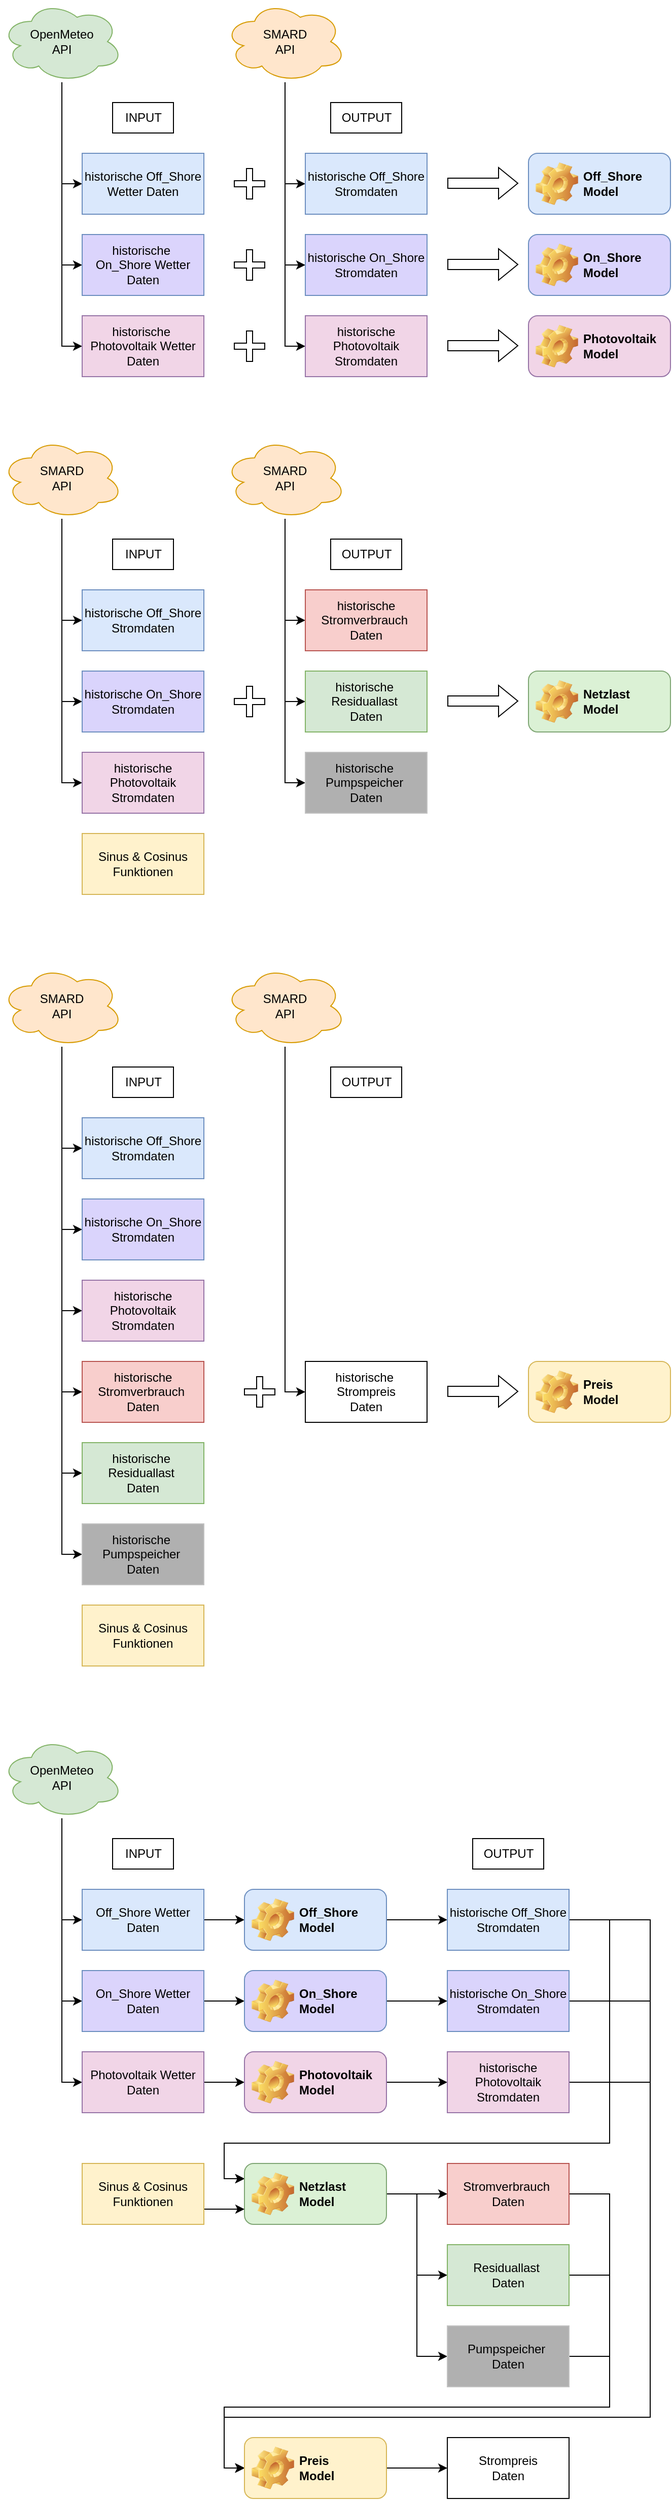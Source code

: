 <mxfile version="22.1.18" type="github">
  <diagram name="Seite-1" id="h_aolHuRf2uVVvUkTN-p">
    <mxGraphModel dx="1380" dy="741" grid="1" gridSize="10" guides="1" tooltips="1" connect="1" arrows="1" fold="1" page="1" pageScale="1" pageWidth="827" pageHeight="1169" math="0" shadow="0">
      <root>
        <mxCell id="0" />
        <mxCell id="1" parent="0" />
        <mxCell id="WT3FOVsXD3ykE8AdMwVh-34" style="edgeStyle=orthogonalEdgeStyle;rounded=0;orthogonalLoop=1;jettySize=auto;html=1;entryX=0;entryY=0.5;entryDx=0;entryDy=0;" parent="1" source="WT3FOVsXD3ykE8AdMwVh-1" target="WT3FOVsXD3ykE8AdMwVh-5" edge="1">
          <mxGeometry relative="1" as="geometry" />
        </mxCell>
        <mxCell id="WT3FOVsXD3ykE8AdMwVh-35" style="edgeStyle=orthogonalEdgeStyle;rounded=0;orthogonalLoop=1;jettySize=auto;html=1;entryX=0;entryY=0.5;entryDx=0;entryDy=0;" parent="1" source="WT3FOVsXD3ykE8AdMwVh-1" target="WT3FOVsXD3ykE8AdMwVh-6" edge="1">
          <mxGeometry relative="1" as="geometry" />
        </mxCell>
        <mxCell id="WT3FOVsXD3ykE8AdMwVh-36" style="edgeStyle=orthogonalEdgeStyle;rounded=0;orthogonalLoop=1;jettySize=auto;html=1;entryX=0;entryY=0.5;entryDx=0;entryDy=0;" parent="1" source="WT3FOVsXD3ykE8AdMwVh-1" target="WT3FOVsXD3ykE8AdMwVh-7" edge="1">
          <mxGeometry relative="1" as="geometry" />
        </mxCell>
        <mxCell id="WT3FOVsXD3ykE8AdMwVh-1" value="OpenMeteo&lt;br&gt;API" style="ellipse;shape=cloud;whiteSpace=wrap;html=1;fillColor=#d5e8d4;fillStyle=auto;strokeColor=#82b366;" parent="1" vertex="1">
          <mxGeometry y="50" width="120" height="80" as="geometry" />
        </mxCell>
        <mxCell id="WT3FOVsXD3ykE8AdMwVh-5" value="historische Off_Shore Wetter Daten" style="rounded=0;whiteSpace=wrap;html=1;fillColor=#dae8fc;strokeColor=#6c8ebf;" parent="1" vertex="1">
          <mxGeometry x="80" y="200" width="120" height="60" as="geometry" />
        </mxCell>
        <mxCell id="WT3FOVsXD3ykE8AdMwVh-6" value="historische&amp;nbsp; On_Shore Wetter Daten" style="rounded=0;whiteSpace=wrap;html=1;fillColor=#dbd4fc;strokeColor=#6c8ebf;" parent="1" vertex="1">
          <mxGeometry x="80" y="280" width="120" height="60" as="geometry" />
        </mxCell>
        <mxCell id="WT3FOVsXD3ykE8AdMwVh-7" value="historische&amp;nbsp; Photovoltaik Wetter Daten" style="rounded=0;whiteSpace=wrap;html=1;fillColor=#f1d5e7;strokeColor=#9673a6;" parent="1" vertex="1">
          <mxGeometry x="80" y="360" width="120" height="60" as="geometry" />
        </mxCell>
        <mxCell id="WT3FOVsXD3ykE8AdMwVh-9" value="Off_Shore Model" style="label;whiteSpace=wrap;html=1;image=img/clipart/Gear_128x128.png;fillColor=#dae8fc;strokeColor=#6c8ebf;" parent="1" vertex="1">
          <mxGeometry x="520" y="200" width="140" height="60" as="geometry" />
        </mxCell>
        <mxCell id="WT3FOVsXD3ykE8AdMwVh-10" value="On_Shore Model" style="label;whiteSpace=wrap;html=1;image=img/clipart/Gear_128x128.png;fillColor=#dad4fc;strokeColor=#6c8ebf;" parent="1" vertex="1">
          <mxGeometry x="520" y="280" width="140" height="60" as="geometry" />
        </mxCell>
        <mxCell id="WT3FOVsXD3ykE8AdMwVh-11" value="Photovoltaik Model" style="label;whiteSpace=wrap;html=1;image=img/clipart/Gear_128x128.png;fillColor=#f1d5e7;strokeColor=#9673a6;" parent="1" vertex="1">
          <mxGeometry x="520" y="360" width="140" height="60" as="geometry" />
        </mxCell>
        <mxCell id="WT3FOVsXD3ykE8AdMwVh-38" style="edgeStyle=orthogonalEdgeStyle;rounded=0;orthogonalLoop=1;jettySize=auto;html=1;entryX=0;entryY=0.5;entryDx=0;entryDy=0;" parent="1" source="WT3FOVsXD3ykE8AdMwVh-22" target="WT3FOVsXD3ykE8AdMwVh-24" edge="1">
          <mxGeometry relative="1" as="geometry" />
        </mxCell>
        <mxCell id="WT3FOVsXD3ykE8AdMwVh-39" style="edgeStyle=orthogonalEdgeStyle;rounded=0;orthogonalLoop=1;jettySize=auto;html=1;entryX=0;entryY=0.5;entryDx=0;entryDy=0;" parent="1" source="WT3FOVsXD3ykE8AdMwVh-22" target="WT3FOVsXD3ykE8AdMwVh-25" edge="1">
          <mxGeometry relative="1" as="geometry" />
        </mxCell>
        <mxCell id="WT3FOVsXD3ykE8AdMwVh-40" style="edgeStyle=orthogonalEdgeStyle;rounded=0;orthogonalLoop=1;jettySize=auto;html=1;entryX=0;entryY=0.5;entryDx=0;entryDy=0;" parent="1" source="WT3FOVsXD3ykE8AdMwVh-22" target="WT3FOVsXD3ykE8AdMwVh-26" edge="1">
          <mxGeometry relative="1" as="geometry" />
        </mxCell>
        <mxCell id="WT3FOVsXD3ykE8AdMwVh-22" value="SMARD&lt;br&gt;API" style="ellipse;shape=cloud;whiteSpace=wrap;html=1;fillColor=#ffe6cc;strokeColor=#d79b00;" parent="1" vertex="1">
          <mxGeometry x="220" y="50" width="120" height="80" as="geometry" />
        </mxCell>
        <mxCell id="WT3FOVsXD3ykE8AdMwVh-24" value="historische Off_Shore Stromdaten" style="rounded=0;whiteSpace=wrap;html=1;fillColor=#dae8fc;strokeColor=#6c8ebf;" parent="1" vertex="1">
          <mxGeometry x="300" y="200" width="120" height="60" as="geometry" />
        </mxCell>
        <mxCell id="WT3FOVsXD3ykE8AdMwVh-25" value="historische On_Shore Stromdaten" style="rounded=0;whiteSpace=wrap;html=1;fillColor=#dad4fc;strokeColor=#6c8ebf;" parent="1" vertex="1">
          <mxGeometry x="300" y="280" width="120" height="60" as="geometry" />
        </mxCell>
        <mxCell id="WT3FOVsXD3ykE8AdMwVh-26" value="historische Photovoltaik Stromdaten" style="rounded=0;whiteSpace=wrap;html=1;fillColor=#f1d5e7;strokeColor=#9673a6;" parent="1" vertex="1">
          <mxGeometry x="300" y="360" width="120" height="60" as="geometry" />
        </mxCell>
        <mxCell id="WT3FOVsXD3ykE8AdMwVh-37" value="INPUT" style="text;html=1;align=center;verticalAlign=middle;resizable=0;points=[];autosize=1;strokeColor=default;" parent="1" vertex="1">
          <mxGeometry x="110" y="150" width="60" height="30" as="geometry" />
        </mxCell>
        <mxCell id="WT3FOVsXD3ykE8AdMwVh-41" value="OUTPUT" style="text;html=1;align=center;verticalAlign=middle;resizable=0;points=[];autosize=1;strokeColor=default;fillColor=none;" parent="1" vertex="1">
          <mxGeometry x="325" y="150" width="70" height="30" as="geometry" />
        </mxCell>
        <mxCell id="WT3FOVsXD3ykE8AdMwVh-42" value="" style="shape=cross;whiteSpace=wrap;html=1;" parent="1" vertex="1">
          <mxGeometry x="230" y="295" width="30" height="30" as="geometry" />
        </mxCell>
        <mxCell id="WT3FOVsXD3ykE8AdMwVh-44" value="" style="shape=cross;whiteSpace=wrap;html=1;" parent="1" vertex="1">
          <mxGeometry x="230" y="215" width="30" height="30" as="geometry" />
        </mxCell>
        <mxCell id="WT3FOVsXD3ykE8AdMwVh-45" value="" style="shape=cross;whiteSpace=wrap;html=1;" parent="1" vertex="1">
          <mxGeometry x="230" y="375" width="30" height="30" as="geometry" />
        </mxCell>
        <mxCell id="WT3FOVsXD3ykE8AdMwVh-48" value="" style="shape=flexArrow;endArrow=classic;html=1;rounded=0;" parent="1" edge="1">
          <mxGeometry width="50" height="50" relative="1" as="geometry">
            <mxPoint x="440" y="229.5" as="sourcePoint" />
            <mxPoint x="510" y="229.5" as="targetPoint" />
          </mxGeometry>
        </mxCell>
        <mxCell id="WT3FOVsXD3ykE8AdMwVh-53" value="" style="shape=flexArrow;endArrow=classic;html=1;rounded=0;" parent="1" edge="1">
          <mxGeometry width="50" height="50" relative="1" as="geometry">
            <mxPoint x="440" y="309.5" as="sourcePoint" />
            <mxPoint x="510" y="309.5" as="targetPoint" />
          </mxGeometry>
        </mxCell>
        <mxCell id="WT3FOVsXD3ykE8AdMwVh-54" value="" style="shape=flexArrow;endArrow=classic;html=1;rounded=0;" parent="1" edge="1">
          <mxGeometry width="50" height="50" relative="1" as="geometry">
            <mxPoint x="440" y="389.5" as="sourcePoint" />
            <mxPoint x="510" y="389.5" as="targetPoint" />
          </mxGeometry>
        </mxCell>
        <mxCell id="WT3FOVsXD3ykE8AdMwVh-55" style="edgeStyle=orthogonalEdgeStyle;rounded=0;orthogonalLoop=1;jettySize=auto;html=1;entryX=0;entryY=0.5;entryDx=0;entryDy=0;" parent="1" source="WT3FOVsXD3ykE8AdMwVh-58" target="WT3FOVsXD3ykE8AdMwVh-59" edge="1">
          <mxGeometry relative="1" as="geometry" />
        </mxCell>
        <mxCell id="WT3FOVsXD3ykE8AdMwVh-56" style="edgeStyle=orthogonalEdgeStyle;rounded=0;orthogonalLoop=1;jettySize=auto;html=1;entryX=0;entryY=0.5;entryDx=0;entryDy=0;" parent="1" source="WT3FOVsXD3ykE8AdMwVh-58" target="WT3FOVsXD3ykE8AdMwVh-60" edge="1">
          <mxGeometry relative="1" as="geometry" />
        </mxCell>
        <mxCell id="WT3FOVsXD3ykE8AdMwVh-57" style="edgeStyle=orthogonalEdgeStyle;rounded=0;orthogonalLoop=1;jettySize=auto;html=1;entryX=0;entryY=0.5;entryDx=0;entryDy=0;" parent="1" source="WT3FOVsXD3ykE8AdMwVh-58" target="WT3FOVsXD3ykE8AdMwVh-61" edge="1">
          <mxGeometry relative="1" as="geometry" />
        </mxCell>
        <mxCell id="WT3FOVsXD3ykE8AdMwVh-58" value="SMARD&lt;br&gt;API" style="ellipse;shape=cloud;whiteSpace=wrap;html=1;fillColor=#ffe6cc;strokeColor=#d79b00;" parent="1" vertex="1">
          <mxGeometry y="480" width="120" height="80" as="geometry" />
        </mxCell>
        <mxCell id="WT3FOVsXD3ykE8AdMwVh-59" value="historische Off_Shore Stromdaten" style="rounded=0;whiteSpace=wrap;html=1;fillColor=#dae8fc;strokeColor=#6c8ebf;" parent="1" vertex="1">
          <mxGeometry x="80" y="630" width="120" height="60" as="geometry" />
        </mxCell>
        <mxCell id="WT3FOVsXD3ykE8AdMwVh-60" value="historische On_Shore Stromdaten" style="rounded=0;whiteSpace=wrap;html=1;fillColor=#dad4fc;strokeColor=#6c8ebf;" parent="1" vertex="1">
          <mxGeometry x="80" y="710" width="120" height="60" as="geometry" />
        </mxCell>
        <mxCell id="WT3FOVsXD3ykE8AdMwVh-61" value="historische Photovoltaik Stromdaten" style="rounded=0;whiteSpace=wrap;html=1;fillColor=#f1d5e7;strokeColor=#9673a6;" parent="1" vertex="1">
          <mxGeometry x="80" y="790" width="120" height="60" as="geometry" />
        </mxCell>
        <mxCell id="WT3FOVsXD3ykE8AdMwVh-62" value="INPUT" style="text;html=1;align=center;verticalAlign=middle;resizable=0;points=[];autosize=1;strokeColor=default;fillColor=none;" parent="1" vertex="1">
          <mxGeometry x="110" y="580" width="60" height="30" as="geometry" />
        </mxCell>
        <mxCell id="WT3FOVsXD3ykE8AdMwVh-66" style="edgeStyle=orthogonalEdgeStyle;rounded=0;orthogonalLoop=1;jettySize=auto;html=1;entryX=0;entryY=0.5;entryDx=0;entryDy=0;" parent="1" source="WT3FOVsXD3ykE8AdMwVh-69" target="WT3FOVsXD3ykE8AdMwVh-70" edge="1">
          <mxGeometry relative="1" as="geometry" />
        </mxCell>
        <mxCell id="WT3FOVsXD3ykE8AdMwVh-67" style="edgeStyle=orthogonalEdgeStyle;rounded=0;orthogonalLoop=1;jettySize=auto;html=1;entryX=0;entryY=0.5;entryDx=0;entryDy=0;" parent="1" source="WT3FOVsXD3ykE8AdMwVh-69" target="WT3FOVsXD3ykE8AdMwVh-71" edge="1">
          <mxGeometry relative="1" as="geometry" />
        </mxCell>
        <mxCell id="WT3FOVsXD3ykE8AdMwVh-68" style="edgeStyle=orthogonalEdgeStyle;rounded=0;orthogonalLoop=1;jettySize=auto;html=1;entryX=0;entryY=0.5;entryDx=0;entryDy=0;" parent="1" source="WT3FOVsXD3ykE8AdMwVh-69" target="WT3FOVsXD3ykE8AdMwVh-72" edge="1">
          <mxGeometry relative="1" as="geometry" />
        </mxCell>
        <mxCell id="WT3FOVsXD3ykE8AdMwVh-69" value="SMARD&lt;br&gt;API" style="ellipse;shape=cloud;whiteSpace=wrap;html=1;fillColor=#ffe6cc;strokeColor=#d79b00;" parent="1" vertex="1">
          <mxGeometry x="220" y="480" width="120" height="80" as="geometry" />
        </mxCell>
        <mxCell id="WT3FOVsXD3ykE8AdMwVh-70" value="historische Stromverbrauch&amp;nbsp;&lt;br&gt;Daten" style="rounded=0;whiteSpace=wrap;html=1;fillColor=#f8cecc;strokeColor=#b85450;" parent="1" vertex="1">
          <mxGeometry x="300" y="630" width="120" height="60" as="geometry" />
        </mxCell>
        <mxCell id="WT3FOVsXD3ykE8AdMwVh-71" value="historische&amp;nbsp;&lt;br&gt;Residuallast&lt;span style=&quot;background-color: initial;&quot;&gt;&amp;nbsp;&lt;br&gt;Daten&lt;/span&gt;" style="rounded=0;whiteSpace=wrap;html=1;fillColor=#d5e8d4;strokeColor=#82b366;" parent="1" vertex="1">
          <mxGeometry x="300" y="710" width="120" height="60" as="geometry" />
        </mxCell>
        <mxCell id="WT3FOVsXD3ykE8AdMwVh-72" value="historische&amp;nbsp;&lt;br&gt;Pumpspeicher&amp;nbsp;&lt;br&gt;&lt;span style=&quot;background-color: initial;&quot;&gt;Daten&lt;/span&gt;" style="rounded=0;whiteSpace=wrap;html=1;fillColor=#B0B0B0;strokeColor=#c2c2c2;" parent="1" vertex="1">
          <mxGeometry x="300" y="790" width="120" height="60" as="geometry" />
        </mxCell>
        <mxCell id="WT3FOVsXD3ykE8AdMwVh-73" value="OUTPUT" style="text;html=1;align=center;verticalAlign=middle;resizable=0;points=[];autosize=1;strokeColor=default;fillColor=none;" parent="1" vertex="1">
          <mxGeometry x="325" y="580" width="70" height="30" as="geometry" />
        </mxCell>
        <mxCell id="WT3FOVsXD3ykE8AdMwVh-74" value="" style="shape=cross;whiteSpace=wrap;html=1;" parent="1" vertex="1">
          <mxGeometry x="230" y="725" width="30" height="30" as="geometry" />
        </mxCell>
        <mxCell id="WT3FOVsXD3ykE8AdMwVh-77" value="Sinus &amp;amp; Cosinus&lt;br&gt;Funktionen" style="rounded=0;whiteSpace=wrap;html=1;fillColor=#fff2cc;strokeColor=#d6b656;" parent="1" vertex="1">
          <mxGeometry x="80" y="870" width="120" height="60" as="geometry" />
        </mxCell>
        <mxCell id="WT3FOVsXD3ykE8AdMwVh-78" value="Netzlast&lt;br&gt;Model" style="label;whiteSpace=wrap;html=1;image=img/clipart/Gear_128x128.png;fillColor=#dbf1d5;strokeColor=#7ea573;" parent="1" vertex="1">
          <mxGeometry x="520" y="710" width="140" height="60" as="geometry" />
        </mxCell>
        <mxCell id="WT3FOVsXD3ykE8AdMwVh-79" value="" style="shape=flexArrow;endArrow=classic;html=1;rounded=0;" parent="1" edge="1">
          <mxGeometry width="50" height="50" relative="1" as="geometry">
            <mxPoint x="440" y="739.5" as="sourcePoint" />
            <mxPoint x="510" y="739.5" as="targetPoint" />
          </mxGeometry>
        </mxCell>
        <mxCell id="WT3FOVsXD3ykE8AdMwVh-88" style="edgeStyle=orthogonalEdgeStyle;rounded=0;orthogonalLoop=1;jettySize=auto;html=1;entryX=0;entryY=0.5;entryDx=0;entryDy=0;" parent="1" source="WT3FOVsXD3ykE8AdMwVh-91" target="WT3FOVsXD3ykE8AdMwVh-92" edge="1">
          <mxGeometry relative="1" as="geometry" />
        </mxCell>
        <mxCell id="WT3FOVsXD3ykE8AdMwVh-89" style="edgeStyle=orthogonalEdgeStyle;rounded=0;orthogonalLoop=1;jettySize=auto;html=1;entryX=0;entryY=0.5;entryDx=0;entryDy=0;" parent="1" source="WT3FOVsXD3ykE8AdMwVh-91" target="WT3FOVsXD3ykE8AdMwVh-93" edge="1">
          <mxGeometry relative="1" as="geometry" />
        </mxCell>
        <mxCell id="WT3FOVsXD3ykE8AdMwVh-90" style="edgeStyle=orthogonalEdgeStyle;rounded=0;orthogonalLoop=1;jettySize=auto;html=1;entryX=0;entryY=0.5;entryDx=0;entryDy=0;" parent="1" source="WT3FOVsXD3ykE8AdMwVh-91" target="WT3FOVsXD3ykE8AdMwVh-94" edge="1">
          <mxGeometry relative="1" as="geometry" />
        </mxCell>
        <mxCell id="WT3FOVsXD3ykE8AdMwVh-100" style="edgeStyle=orthogonalEdgeStyle;rounded=0;orthogonalLoop=1;jettySize=auto;html=1;entryX=0;entryY=0.5;entryDx=0;entryDy=0;" parent="1" source="WT3FOVsXD3ykE8AdMwVh-91" target="WT3FOVsXD3ykE8AdMwVh-97" edge="1">
          <mxGeometry relative="1" as="geometry" />
        </mxCell>
        <mxCell id="WT3FOVsXD3ykE8AdMwVh-101" style="edgeStyle=orthogonalEdgeStyle;rounded=0;orthogonalLoop=1;jettySize=auto;html=1;entryX=0;entryY=0.5;entryDx=0;entryDy=0;" parent="1" source="WT3FOVsXD3ykE8AdMwVh-91" target="WT3FOVsXD3ykE8AdMwVh-98" edge="1">
          <mxGeometry relative="1" as="geometry" />
        </mxCell>
        <mxCell id="WT3FOVsXD3ykE8AdMwVh-102" style="edgeStyle=orthogonalEdgeStyle;rounded=0;orthogonalLoop=1;jettySize=auto;html=1;entryX=0;entryY=0.5;entryDx=0;entryDy=0;" parent="1" source="WT3FOVsXD3ykE8AdMwVh-91" target="WT3FOVsXD3ykE8AdMwVh-99" edge="1">
          <mxGeometry relative="1" as="geometry" />
        </mxCell>
        <mxCell id="WT3FOVsXD3ykE8AdMwVh-91" value="SMARD&lt;br&gt;API" style="ellipse;shape=cloud;whiteSpace=wrap;html=1;fillColor=#ffe6cc;strokeColor=#d79b00;" parent="1" vertex="1">
          <mxGeometry y="1000" width="120" height="80" as="geometry" />
        </mxCell>
        <mxCell id="WT3FOVsXD3ykE8AdMwVh-92" value="historische Off_Shore Stromdaten" style="rounded=0;whiteSpace=wrap;html=1;fillColor=#dae8fc;strokeColor=#6c8ebf;" parent="1" vertex="1">
          <mxGeometry x="80" y="1150" width="120" height="60" as="geometry" />
        </mxCell>
        <mxCell id="WT3FOVsXD3ykE8AdMwVh-93" value="historische On_Shore Stromdaten" style="rounded=0;whiteSpace=wrap;html=1;fillColor=#dad4fc;strokeColor=#6c8ebf;" parent="1" vertex="1">
          <mxGeometry x="80" y="1230" width="120" height="60" as="geometry" />
        </mxCell>
        <mxCell id="WT3FOVsXD3ykE8AdMwVh-94" value="historische Photovoltaik Stromdaten" style="rounded=0;whiteSpace=wrap;html=1;fillColor=#f1d5e7;strokeColor=#9673a6;" parent="1" vertex="1">
          <mxGeometry x="80" y="1310" width="120" height="60" as="geometry" />
        </mxCell>
        <mxCell id="WT3FOVsXD3ykE8AdMwVh-95" value="INPUT" style="text;html=1;align=center;verticalAlign=middle;resizable=0;points=[];autosize=1;strokeColor=default;fillColor=none;" parent="1" vertex="1">
          <mxGeometry x="110" y="1100" width="60" height="30" as="geometry" />
        </mxCell>
        <mxCell id="WT3FOVsXD3ykE8AdMwVh-96" value="Sinus &amp;amp; Cosinus&lt;br&gt;Funktionen" style="rounded=0;whiteSpace=wrap;html=1;fillColor=#fff2cc;strokeColor=#d6b656;" parent="1" vertex="1">
          <mxGeometry x="80" y="1630" width="120" height="60" as="geometry" />
        </mxCell>
        <mxCell id="WT3FOVsXD3ykE8AdMwVh-97" value="historische Stromverbrauch&amp;nbsp;&lt;br&gt;Daten" style="rounded=0;whiteSpace=wrap;html=1;fillColor=#f8cecc;strokeColor=#b85450;" parent="1" vertex="1">
          <mxGeometry x="80" y="1390" width="120" height="60" as="geometry" />
        </mxCell>
        <mxCell id="WT3FOVsXD3ykE8AdMwVh-98" value="historische&amp;nbsp;&lt;br&gt;Residuallast&lt;span style=&quot;background-color: initial;&quot;&gt;&amp;nbsp;&lt;br&gt;Daten&lt;/span&gt;" style="rounded=0;whiteSpace=wrap;html=1;fillColor=#d5e8d4;strokeColor=#82b366;" parent="1" vertex="1">
          <mxGeometry x="80" y="1470" width="120" height="60" as="geometry" />
        </mxCell>
        <mxCell id="WT3FOVsXD3ykE8AdMwVh-99" value="historische&amp;nbsp;&lt;br&gt;Pumpspeicher&amp;nbsp;&lt;br&gt;&lt;span style=&quot;background-color: initial;&quot;&gt;Daten&lt;/span&gt;" style="rounded=0;whiteSpace=wrap;html=1;fillColor=#B0B0B0;strokeColor=#c2c2c2;" parent="1" vertex="1">
          <mxGeometry x="80" y="1550" width="120" height="60" as="geometry" />
        </mxCell>
        <mxCell id="WT3FOVsXD3ykE8AdMwVh-103" value="" style="shape=cross;whiteSpace=wrap;html=1;" parent="1" vertex="1">
          <mxGeometry x="240" y="1405" width="30" height="30" as="geometry" />
        </mxCell>
        <mxCell id="WT3FOVsXD3ykE8AdMwVh-116" style="edgeStyle=orthogonalEdgeStyle;rounded=0;orthogonalLoop=1;jettySize=auto;html=1;entryX=0;entryY=0.5;entryDx=0;entryDy=0;" parent="1" source="WT3FOVsXD3ykE8AdMwVh-117" target="WT3FOVsXD3ykE8AdMwVh-120" edge="1">
          <mxGeometry relative="1" as="geometry" />
        </mxCell>
        <mxCell id="WT3FOVsXD3ykE8AdMwVh-117" value="SMARD&lt;br&gt;API" style="ellipse;shape=cloud;whiteSpace=wrap;html=1;fillColor=#ffe6cc;strokeColor=#d79b00;" parent="1" vertex="1">
          <mxGeometry x="220" y="1000" width="120" height="80" as="geometry" />
        </mxCell>
        <mxCell id="WT3FOVsXD3ykE8AdMwVh-120" value="historische&amp;nbsp;&lt;br&gt;Strompreis&lt;br&gt;&lt;span style=&quot;background-color: initial;&quot;&gt;Daten&lt;/span&gt;" style="rounded=0;whiteSpace=wrap;html=1;" parent="1" vertex="1">
          <mxGeometry x="300" y="1390" width="120" height="60" as="geometry" />
        </mxCell>
        <mxCell id="WT3FOVsXD3ykE8AdMwVh-121" value="OUTPUT" style="text;html=1;align=center;verticalAlign=middle;resizable=0;points=[];autosize=1;strokeColor=default;fillColor=none;" parent="1" vertex="1">
          <mxGeometry x="325" y="1100" width="70" height="30" as="geometry" />
        </mxCell>
        <mxCell id="WT3FOVsXD3ykE8AdMwVh-123" value="Preis&lt;br&gt;Model" style="label;whiteSpace=wrap;html=1;image=img/clipart/Gear_128x128.png;fillColor=#fff2cc;strokeColor=#d6b656;" parent="1" vertex="1">
          <mxGeometry x="520" y="1390" width="140" height="60" as="geometry" />
        </mxCell>
        <mxCell id="WT3FOVsXD3ykE8AdMwVh-124" value="" style="shape=flexArrow;endArrow=classic;html=1;rounded=0;" parent="1" edge="1">
          <mxGeometry width="50" height="50" relative="1" as="geometry">
            <mxPoint x="440" y="1419.5" as="sourcePoint" />
            <mxPoint x="510" y="1419.5" as="targetPoint" />
          </mxGeometry>
        </mxCell>
        <mxCell id="1oFfMzoRjSJWitpHKZoY-1" style="edgeStyle=orthogonalEdgeStyle;rounded=0;orthogonalLoop=1;jettySize=auto;html=1;entryX=0;entryY=0.5;entryDx=0;entryDy=0;" edge="1" parent="1" source="1oFfMzoRjSJWitpHKZoY-4" target="1oFfMzoRjSJWitpHKZoY-5">
          <mxGeometry relative="1" as="geometry" />
        </mxCell>
        <mxCell id="1oFfMzoRjSJWitpHKZoY-2" style="edgeStyle=orthogonalEdgeStyle;rounded=0;orthogonalLoop=1;jettySize=auto;html=1;entryX=0;entryY=0.5;entryDx=0;entryDy=0;" edge="1" parent="1" source="1oFfMzoRjSJWitpHKZoY-4" target="1oFfMzoRjSJWitpHKZoY-6">
          <mxGeometry relative="1" as="geometry" />
        </mxCell>
        <mxCell id="1oFfMzoRjSJWitpHKZoY-3" style="edgeStyle=orthogonalEdgeStyle;rounded=0;orthogonalLoop=1;jettySize=auto;html=1;entryX=0;entryY=0.5;entryDx=0;entryDy=0;" edge="1" parent="1" source="1oFfMzoRjSJWitpHKZoY-4" target="1oFfMzoRjSJWitpHKZoY-7">
          <mxGeometry relative="1" as="geometry" />
        </mxCell>
        <mxCell id="1oFfMzoRjSJWitpHKZoY-4" value="OpenMeteo&lt;br&gt;API" style="ellipse;shape=cloud;whiteSpace=wrap;html=1;fillColor=#d5e8d4;fillStyle=auto;strokeColor=#82b366;" vertex="1" parent="1">
          <mxGeometry y="1760" width="120" height="80" as="geometry" />
        </mxCell>
        <mxCell id="1oFfMzoRjSJWitpHKZoY-12" style="edgeStyle=orthogonalEdgeStyle;rounded=0;orthogonalLoop=1;jettySize=auto;html=1;entryX=0;entryY=0.5;entryDx=0;entryDy=0;" edge="1" parent="1" source="1oFfMzoRjSJWitpHKZoY-5" target="1oFfMzoRjSJWitpHKZoY-9">
          <mxGeometry relative="1" as="geometry" />
        </mxCell>
        <mxCell id="1oFfMzoRjSJWitpHKZoY-5" value="Off_Shore Wetter Daten" style="rounded=0;whiteSpace=wrap;html=1;fillColor=#dae8fc;strokeColor=#6c8ebf;" vertex="1" parent="1">
          <mxGeometry x="80" y="1910" width="120" height="60" as="geometry" />
        </mxCell>
        <mxCell id="1oFfMzoRjSJWitpHKZoY-13" style="edgeStyle=orthogonalEdgeStyle;rounded=0;orthogonalLoop=1;jettySize=auto;html=1;" edge="1" parent="1" source="1oFfMzoRjSJWitpHKZoY-6" target="1oFfMzoRjSJWitpHKZoY-10">
          <mxGeometry relative="1" as="geometry" />
        </mxCell>
        <mxCell id="1oFfMzoRjSJWitpHKZoY-6" value="On_Shore Wetter Daten" style="rounded=0;whiteSpace=wrap;html=1;fillColor=#dbd4fc;strokeColor=#6c8ebf;" vertex="1" parent="1">
          <mxGeometry x="80" y="1990" width="120" height="60" as="geometry" />
        </mxCell>
        <mxCell id="1oFfMzoRjSJWitpHKZoY-14" style="edgeStyle=orthogonalEdgeStyle;rounded=0;orthogonalLoop=1;jettySize=auto;html=1;" edge="1" parent="1" source="1oFfMzoRjSJWitpHKZoY-7" target="1oFfMzoRjSJWitpHKZoY-11">
          <mxGeometry relative="1" as="geometry" />
        </mxCell>
        <mxCell id="1oFfMzoRjSJWitpHKZoY-7" value="Photovoltaik Wetter Daten" style="rounded=0;whiteSpace=wrap;html=1;fillColor=#f1d5e7;strokeColor=#9673a6;" vertex="1" parent="1">
          <mxGeometry x="80" y="2070" width="120" height="60" as="geometry" />
        </mxCell>
        <mxCell id="1oFfMzoRjSJWitpHKZoY-8" value="INPUT" style="text;html=1;align=center;verticalAlign=middle;resizable=0;points=[];autosize=1;strokeColor=default;" vertex="1" parent="1">
          <mxGeometry x="110" y="1860" width="60" height="30" as="geometry" />
        </mxCell>
        <mxCell id="1oFfMzoRjSJWitpHKZoY-19" style="edgeStyle=orthogonalEdgeStyle;rounded=0;orthogonalLoop=1;jettySize=auto;html=1;entryX=0;entryY=0.5;entryDx=0;entryDy=0;" edge="1" parent="1" source="1oFfMzoRjSJWitpHKZoY-9" target="1oFfMzoRjSJWitpHKZoY-15">
          <mxGeometry relative="1" as="geometry" />
        </mxCell>
        <mxCell id="1oFfMzoRjSJWitpHKZoY-9" value="Off_Shore Model" style="label;whiteSpace=wrap;html=1;image=img/clipart/Gear_128x128.png;fillColor=#dae8fc;strokeColor=#6c8ebf;" vertex="1" parent="1">
          <mxGeometry x="240" y="1910" width="140" height="60" as="geometry" />
        </mxCell>
        <mxCell id="1oFfMzoRjSJWitpHKZoY-20" style="edgeStyle=orthogonalEdgeStyle;rounded=0;orthogonalLoop=1;jettySize=auto;html=1;entryX=0;entryY=0.5;entryDx=0;entryDy=0;" edge="1" parent="1" source="1oFfMzoRjSJWitpHKZoY-10" target="1oFfMzoRjSJWitpHKZoY-16">
          <mxGeometry relative="1" as="geometry" />
        </mxCell>
        <mxCell id="1oFfMzoRjSJWitpHKZoY-10" value="On_Shore Model" style="label;whiteSpace=wrap;html=1;image=img/clipart/Gear_128x128.png;fillColor=#dad4fc;strokeColor=#6c8ebf;" vertex="1" parent="1">
          <mxGeometry x="240" y="1990" width="140" height="60" as="geometry" />
        </mxCell>
        <mxCell id="1oFfMzoRjSJWitpHKZoY-21" style="edgeStyle=orthogonalEdgeStyle;rounded=0;orthogonalLoop=1;jettySize=auto;html=1;entryX=0;entryY=0.5;entryDx=0;entryDy=0;" edge="1" parent="1" source="1oFfMzoRjSJWitpHKZoY-11" target="1oFfMzoRjSJWitpHKZoY-17">
          <mxGeometry relative="1" as="geometry" />
        </mxCell>
        <mxCell id="1oFfMzoRjSJWitpHKZoY-11" value="Photovoltaik Model" style="label;whiteSpace=wrap;html=1;image=img/clipart/Gear_128x128.png;fillColor=#f1d5e7;strokeColor=#9673a6;" vertex="1" parent="1">
          <mxGeometry x="240" y="2070" width="140" height="60" as="geometry" />
        </mxCell>
        <mxCell id="1oFfMzoRjSJWitpHKZoY-23" style="edgeStyle=orthogonalEdgeStyle;rounded=0;orthogonalLoop=1;jettySize=auto;html=1;entryX=0;entryY=0.25;entryDx=0;entryDy=0;exitX=1;exitY=0.5;exitDx=0;exitDy=0;" edge="1" parent="1" source="1oFfMzoRjSJWitpHKZoY-15" target="1oFfMzoRjSJWitpHKZoY-22">
          <mxGeometry relative="1" as="geometry">
            <Array as="points">
              <mxPoint x="600" y="1940" />
              <mxPoint x="600" y="2160" />
              <mxPoint x="220" y="2160" />
              <mxPoint x="220" y="2195" />
            </Array>
          </mxGeometry>
        </mxCell>
        <mxCell id="1oFfMzoRjSJWitpHKZoY-41" style="edgeStyle=orthogonalEdgeStyle;rounded=0;orthogonalLoop=1;jettySize=auto;html=1;entryX=0;entryY=0.5;entryDx=0;entryDy=0;" edge="1" parent="1" source="1oFfMzoRjSJWitpHKZoY-15" target="1oFfMzoRjSJWitpHKZoY-34">
          <mxGeometry relative="1" as="geometry">
            <Array as="points">
              <mxPoint x="640" y="1940" />
              <mxPoint x="640" y="2430" />
              <mxPoint x="220" y="2430" />
              <mxPoint x="220" y="2480" />
            </Array>
          </mxGeometry>
        </mxCell>
        <mxCell id="1oFfMzoRjSJWitpHKZoY-15" value="historische Off_Shore Stromdaten" style="rounded=0;whiteSpace=wrap;html=1;fillColor=#dae8fc;strokeColor=#6c8ebf;" vertex="1" parent="1">
          <mxGeometry x="440" y="1910" width="120" height="60" as="geometry" />
        </mxCell>
        <mxCell id="1oFfMzoRjSJWitpHKZoY-24" style="edgeStyle=orthogonalEdgeStyle;rounded=0;orthogonalLoop=1;jettySize=auto;html=1;entryX=0;entryY=0.25;entryDx=0;entryDy=0;" edge="1" parent="1" source="1oFfMzoRjSJWitpHKZoY-16" target="1oFfMzoRjSJWitpHKZoY-22">
          <mxGeometry relative="1" as="geometry">
            <Array as="points">
              <mxPoint x="600" y="2020" />
              <mxPoint x="600" y="2160" />
              <mxPoint x="220" y="2160" />
              <mxPoint x="220" y="2195" />
            </Array>
          </mxGeometry>
        </mxCell>
        <mxCell id="1oFfMzoRjSJWitpHKZoY-40" style="edgeStyle=orthogonalEdgeStyle;rounded=0;orthogonalLoop=1;jettySize=auto;html=1;entryX=0;entryY=0.5;entryDx=0;entryDy=0;" edge="1" parent="1" source="1oFfMzoRjSJWitpHKZoY-16" target="1oFfMzoRjSJWitpHKZoY-34">
          <mxGeometry relative="1" as="geometry">
            <Array as="points">
              <mxPoint x="640" y="2020" />
              <mxPoint x="640" y="2430" />
              <mxPoint x="220" y="2430" />
              <mxPoint x="220" y="2480" />
            </Array>
          </mxGeometry>
        </mxCell>
        <mxCell id="1oFfMzoRjSJWitpHKZoY-16" value="historische On_Shore Stromdaten" style="rounded=0;whiteSpace=wrap;html=1;fillColor=#dad4fc;strokeColor=#6c8ebf;" vertex="1" parent="1">
          <mxGeometry x="440" y="1990" width="120" height="60" as="geometry" />
        </mxCell>
        <mxCell id="1oFfMzoRjSJWitpHKZoY-25" style="edgeStyle=orthogonalEdgeStyle;rounded=0;orthogonalLoop=1;jettySize=auto;html=1;entryX=0;entryY=0.25;entryDx=0;entryDy=0;" edge="1" parent="1" source="1oFfMzoRjSJWitpHKZoY-17" target="1oFfMzoRjSJWitpHKZoY-22">
          <mxGeometry relative="1" as="geometry">
            <Array as="points">
              <mxPoint x="600" y="2100" />
              <mxPoint x="600" y="2160" />
              <mxPoint x="220" y="2160" />
              <mxPoint x="220" y="2195" />
            </Array>
          </mxGeometry>
        </mxCell>
        <mxCell id="1oFfMzoRjSJWitpHKZoY-39" style="edgeStyle=orthogonalEdgeStyle;rounded=0;orthogonalLoop=1;jettySize=auto;html=1;entryX=0;entryY=0.5;entryDx=0;entryDy=0;" edge="1" parent="1" source="1oFfMzoRjSJWitpHKZoY-17" target="1oFfMzoRjSJWitpHKZoY-34">
          <mxGeometry relative="1" as="geometry">
            <Array as="points">
              <mxPoint x="640" y="2100" />
              <mxPoint x="640" y="2430" />
              <mxPoint x="220" y="2430" />
              <mxPoint x="220" y="2480" />
            </Array>
          </mxGeometry>
        </mxCell>
        <mxCell id="1oFfMzoRjSJWitpHKZoY-17" value="historische Photovoltaik Stromdaten" style="rounded=0;whiteSpace=wrap;html=1;fillColor=#f1d5e7;strokeColor=#9673a6;" vertex="1" parent="1">
          <mxGeometry x="440" y="2070" width="120" height="60" as="geometry" />
        </mxCell>
        <mxCell id="1oFfMzoRjSJWitpHKZoY-18" value="OUTPUT" style="text;html=1;align=center;verticalAlign=middle;resizable=0;points=[];autosize=1;strokeColor=default;fillColor=none;" vertex="1" parent="1">
          <mxGeometry x="465" y="1860" width="70" height="30" as="geometry" />
        </mxCell>
        <mxCell id="1oFfMzoRjSJWitpHKZoY-31" style="edgeStyle=orthogonalEdgeStyle;rounded=0;orthogonalLoop=1;jettySize=auto;html=1;entryX=0;entryY=0.5;entryDx=0;entryDy=0;" edge="1" parent="1" source="1oFfMzoRjSJWitpHKZoY-22" target="1oFfMzoRjSJWitpHKZoY-28">
          <mxGeometry relative="1" as="geometry" />
        </mxCell>
        <mxCell id="1oFfMzoRjSJWitpHKZoY-32" style="edgeStyle=orthogonalEdgeStyle;rounded=0;orthogonalLoop=1;jettySize=auto;html=1;entryX=0;entryY=0.5;entryDx=0;entryDy=0;" edge="1" parent="1" source="1oFfMzoRjSJWitpHKZoY-22" target="1oFfMzoRjSJWitpHKZoY-29">
          <mxGeometry relative="1" as="geometry" />
        </mxCell>
        <mxCell id="1oFfMzoRjSJWitpHKZoY-33" style="edgeStyle=orthogonalEdgeStyle;rounded=0;orthogonalLoop=1;jettySize=auto;html=1;entryX=0;entryY=0.5;entryDx=0;entryDy=0;" edge="1" parent="1" source="1oFfMzoRjSJWitpHKZoY-22" target="1oFfMzoRjSJWitpHKZoY-30">
          <mxGeometry relative="1" as="geometry" />
        </mxCell>
        <mxCell id="1oFfMzoRjSJWitpHKZoY-22" value="Netzlast&lt;br&gt;Model" style="label;whiteSpace=wrap;html=1;image=img/clipart/Gear_128x128.png;fillColor=#dbf1d5;strokeColor=#7ea573;" vertex="1" parent="1">
          <mxGeometry x="240" y="2180" width="140" height="60" as="geometry" />
        </mxCell>
        <mxCell id="1oFfMzoRjSJWitpHKZoY-27" style="edgeStyle=orthogonalEdgeStyle;rounded=0;orthogonalLoop=1;jettySize=auto;html=1;entryX=0;entryY=0.75;entryDx=0;entryDy=0;" edge="1" parent="1" source="1oFfMzoRjSJWitpHKZoY-26" target="1oFfMzoRjSJWitpHKZoY-22">
          <mxGeometry relative="1" as="geometry">
            <Array as="points">
              <mxPoint x="220" y="2225" />
              <mxPoint x="220" y="2225" />
            </Array>
          </mxGeometry>
        </mxCell>
        <mxCell id="1oFfMzoRjSJWitpHKZoY-26" value="Sinus &amp;amp; Cosinus&lt;br&gt;Funktionen" style="rounded=0;whiteSpace=wrap;html=1;fillColor=#fff2cc;strokeColor=#d6b656;" vertex="1" parent="1">
          <mxGeometry x="80" y="2180" width="120" height="60" as="geometry" />
        </mxCell>
        <mxCell id="1oFfMzoRjSJWitpHKZoY-35" style="edgeStyle=orthogonalEdgeStyle;rounded=0;orthogonalLoop=1;jettySize=auto;html=1;entryX=0;entryY=0.5;entryDx=0;entryDy=0;" edge="1" parent="1" source="1oFfMzoRjSJWitpHKZoY-28" target="1oFfMzoRjSJWitpHKZoY-34">
          <mxGeometry relative="1" as="geometry">
            <Array as="points">
              <mxPoint x="600" y="2210" />
              <mxPoint x="600" y="2420" />
              <mxPoint x="220" y="2420" />
              <mxPoint x="220" y="2480" />
            </Array>
          </mxGeometry>
        </mxCell>
        <mxCell id="1oFfMzoRjSJWitpHKZoY-28" value="Stromverbrauch&amp;nbsp;&lt;br&gt;Daten" style="rounded=0;whiteSpace=wrap;html=1;fillColor=#f8cecc;strokeColor=#b85450;" vertex="1" parent="1">
          <mxGeometry x="440" y="2180" width="120" height="60" as="geometry" />
        </mxCell>
        <mxCell id="1oFfMzoRjSJWitpHKZoY-36" style="edgeStyle=orthogonalEdgeStyle;rounded=0;orthogonalLoop=1;jettySize=auto;html=1;entryX=0;entryY=0.5;entryDx=0;entryDy=0;" edge="1" parent="1" source="1oFfMzoRjSJWitpHKZoY-29" target="1oFfMzoRjSJWitpHKZoY-34">
          <mxGeometry relative="1" as="geometry">
            <Array as="points">
              <mxPoint x="600" y="2290" />
              <mxPoint x="600" y="2420" />
              <mxPoint x="220" y="2420" />
              <mxPoint x="220" y="2480" />
            </Array>
          </mxGeometry>
        </mxCell>
        <mxCell id="1oFfMzoRjSJWitpHKZoY-29" value="Residuallast&lt;span style=&quot;background-color: initial;&quot;&gt;&amp;nbsp;&lt;br&gt;Daten&lt;/span&gt;" style="rounded=0;whiteSpace=wrap;html=1;fillColor=#d5e8d4;strokeColor=#82b366;" vertex="1" parent="1">
          <mxGeometry x="440" y="2260" width="120" height="60" as="geometry" />
        </mxCell>
        <mxCell id="1oFfMzoRjSJWitpHKZoY-38" style="edgeStyle=orthogonalEdgeStyle;rounded=0;orthogonalLoop=1;jettySize=auto;html=1;entryX=0;entryY=0.5;entryDx=0;entryDy=0;" edge="1" parent="1" source="1oFfMzoRjSJWitpHKZoY-30" target="1oFfMzoRjSJWitpHKZoY-34">
          <mxGeometry relative="1" as="geometry">
            <Array as="points">
              <mxPoint x="600" y="2370" />
              <mxPoint x="600" y="2420" />
              <mxPoint x="220" y="2420" />
              <mxPoint x="220" y="2480" />
            </Array>
          </mxGeometry>
        </mxCell>
        <mxCell id="1oFfMzoRjSJWitpHKZoY-30" value="Pumpspeicher&amp;nbsp;&lt;br&gt;&lt;span style=&quot;background-color: initial;&quot;&gt;Daten&lt;/span&gt;" style="rounded=0;whiteSpace=wrap;html=1;fillColor=#B0B0B0;strokeColor=#c2c2c2;" vertex="1" parent="1">
          <mxGeometry x="440" y="2340" width="120" height="60" as="geometry" />
        </mxCell>
        <mxCell id="1oFfMzoRjSJWitpHKZoY-43" style="edgeStyle=orthogonalEdgeStyle;rounded=0;orthogonalLoop=1;jettySize=auto;html=1;" edge="1" parent="1" source="1oFfMzoRjSJWitpHKZoY-34" target="1oFfMzoRjSJWitpHKZoY-42">
          <mxGeometry relative="1" as="geometry" />
        </mxCell>
        <mxCell id="1oFfMzoRjSJWitpHKZoY-34" value="Preis&lt;br&gt;Model" style="label;whiteSpace=wrap;html=1;image=img/clipart/Gear_128x128.png;fillColor=#fff2cc;strokeColor=#d6b656;" vertex="1" parent="1">
          <mxGeometry x="240" y="2450" width="140" height="60" as="geometry" />
        </mxCell>
        <mxCell id="1oFfMzoRjSJWitpHKZoY-42" value="Strompreis&lt;br&gt;&lt;span style=&quot;background-color: initial;&quot;&gt;Daten&lt;/span&gt;" style="rounded=0;whiteSpace=wrap;html=1;" vertex="1" parent="1">
          <mxGeometry x="440" y="2450" width="120" height="60" as="geometry" />
        </mxCell>
      </root>
    </mxGraphModel>
  </diagram>
</mxfile>
